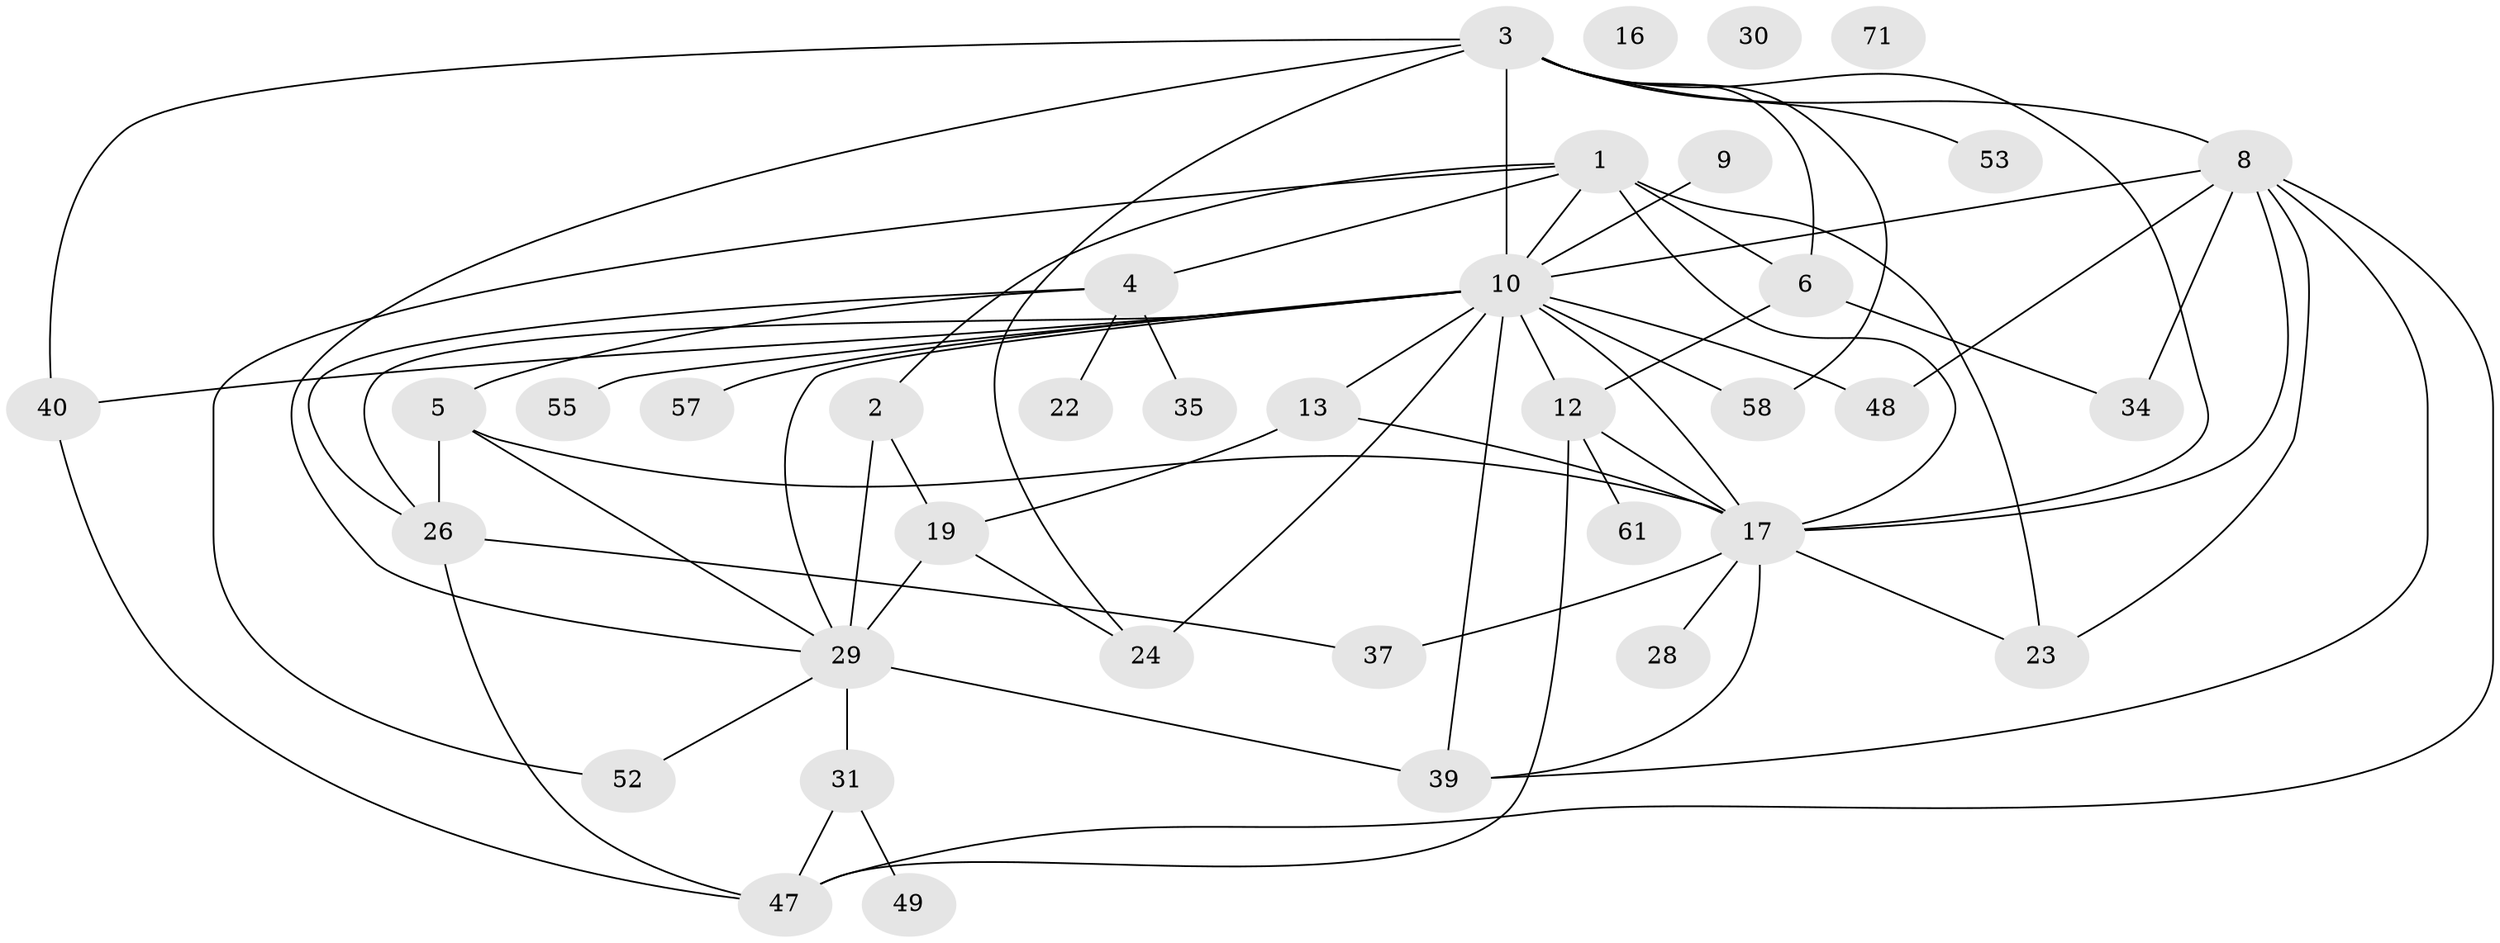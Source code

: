 // original degree distribution, {3: 0.18666666666666668, 5: 0.13333333333333333, 4: 0.16, 1: 0.18666666666666668, 2: 0.17333333333333334, 0: 0.04, 6: 0.10666666666666667, 8: 0.013333333333333334}
// Generated by graph-tools (version 1.1) at 2025/12/03/09/25 04:12:56]
// undirected, 37 vertices, 66 edges
graph export_dot {
graph [start="1"]
  node [color=gray90,style=filled];
  1 [super="+60+63+44"];
  2;
  3 [super="+20+14+7"];
  4 [super="+54"];
  5 [super="+73+27"];
  6;
  8 [super="+38+21+15"];
  9 [super="+74"];
  10 [super="+11+18"];
  12 [super="+59"];
  13 [super="+45"];
  16;
  17 [super="+51+46"];
  19;
  22;
  23 [super="+43"];
  24 [super="+42"];
  26 [super="+41"];
  28;
  29 [super="+56+32"];
  30;
  31;
  34;
  35;
  37;
  39 [super="+70"];
  40;
  47;
  48;
  49;
  52;
  53;
  55;
  57;
  58;
  61;
  71;
  1 -- 2;
  1 -- 4;
  1 -- 52;
  1 -- 10;
  1 -- 23;
  1 -- 6;
  1 -- 17;
  2 -- 19;
  2 -- 29;
  3 -- 58;
  3 -- 53;
  3 -- 6;
  3 -- 24;
  3 -- 29;
  3 -- 10 [weight=3];
  3 -- 17;
  3 -- 40;
  3 -- 8;
  4 -- 22;
  4 -- 26;
  4 -- 35;
  4 -- 5;
  5 -- 26;
  5 -- 17;
  5 -- 29;
  6 -- 12;
  6 -- 34;
  8 -- 34;
  8 -- 23;
  8 -- 10 [weight=4];
  8 -- 48;
  8 -- 47;
  8 -- 39;
  8 -- 17;
  9 -- 10;
  10 -- 48;
  10 -- 12;
  10 -- 13 [weight=2];
  10 -- 26;
  10 -- 39;
  10 -- 40;
  10 -- 55;
  10 -- 24 [weight=2];
  10 -- 17 [weight=3];
  10 -- 29;
  10 -- 58;
  10 -- 57;
  12 -- 17;
  12 -- 61;
  12 -- 47;
  13 -- 19;
  13 -- 17;
  17 -- 37 [weight=2];
  17 -- 39;
  17 -- 23;
  17 -- 28;
  19 -- 29 [weight=3];
  19 -- 24;
  26 -- 37;
  26 -- 47;
  29 -- 52;
  29 -- 39;
  29 -- 31;
  31 -- 47;
  31 -- 49;
  40 -- 47;
}
